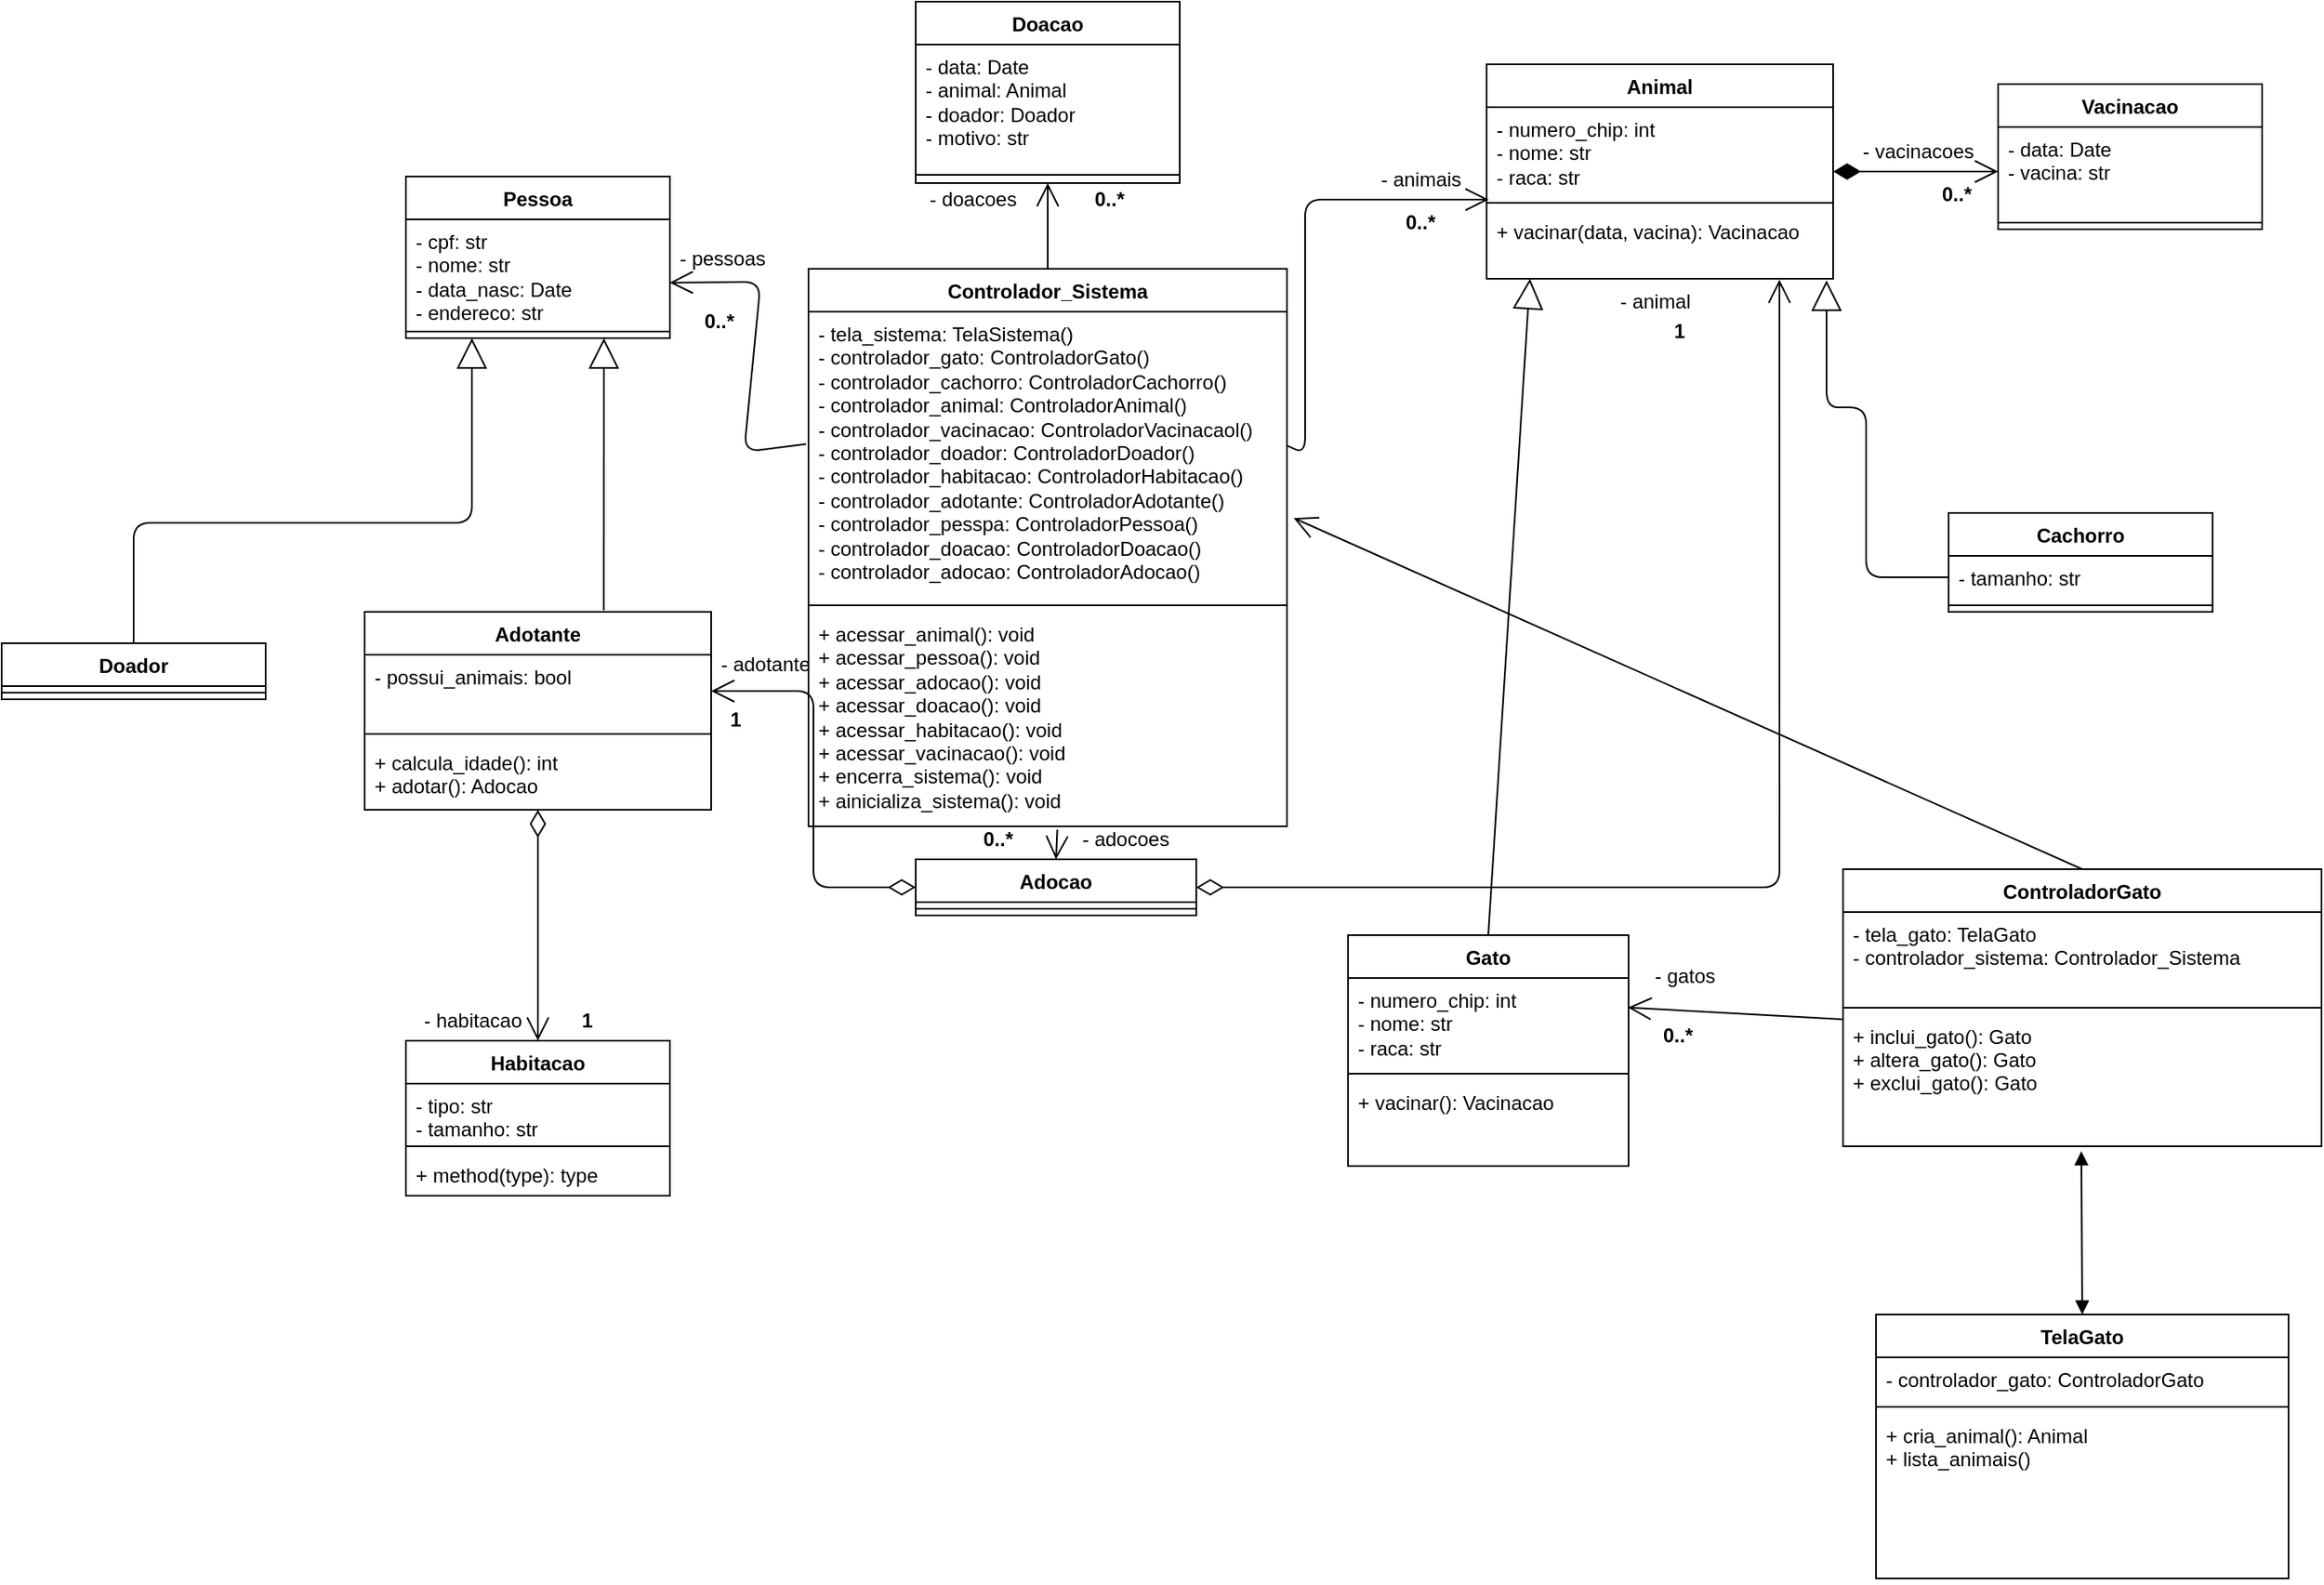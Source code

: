 <mxfile version="25.0.3">
  <diagram id="C5RBs43oDa-KdzZeNtuy" name="Page-1">
    <mxGraphModel dx="989" dy="509" grid="1" gridSize="10" guides="1" tooltips="1" connect="1" arrows="1" fold="1" page="1" pageScale="1" pageWidth="1169" pageHeight="827" math="0" shadow="0">
      <root>
        <mxCell id="WIyWlLk6GJQsqaUBKTNV-0" />
        <mxCell id="WIyWlLk6GJQsqaUBKTNV-1" parent="WIyWlLk6GJQsqaUBKTNV-0" />
        <mxCell id="ZOqMEY8nHoL99eGyLQIH-0" value="Controlador_Sistema" style="swimlane;fontStyle=1;align=center;verticalAlign=top;childLayout=stackLayout;horizontal=1;startSize=26;horizontalStack=0;resizeParent=1;resizeParentMax=0;resizeLast=0;collapsible=1;marginBottom=0;whiteSpace=wrap;html=1;" parent="WIyWlLk6GJQsqaUBKTNV-1" vertex="1">
          <mxGeometry x="619" y="336" width="290" height="338" as="geometry" />
        </mxCell>
        <mxCell id="ZOqMEY8nHoL99eGyLQIH-1" value="- tela_sistema: TelaSistema()&lt;br&gt;- controlador_gato: ControladorGato()&lt;br&gt;- controlador_cachorro: ControladorCachorro()&lt;br&gt;- controlador_animal: ControladorAnimal()&lt;br&gt;- controlador_vacinacao: ControladorVacinacaol()&lt;br&gt;- controlador_doador: ControladorDoador()&lt;br&gt;- controlador_habitacao: ControladorHabitacao()&lt;br&gt;- controlador_adotante: ControladorAdotante()&lt;br&gt;- controlador_pesspa: ControladorPessoa()&lt;br&gt;- controlador_doacao: ControladorDoacao()&lt;br&gt;- controlador_adocao: ControladorAdocao()" style="text;strokeColor=none;fillColor=none;align=left;verticalAlign=top;spacingLeft=4;spacingRight=4;overflow=hidden;rotatable=0;points=[[0,0.5],[1,0.5]];portConstraint=eastwest;whiteSpace=wrap;html=1;" parent="ZOqMEY8nHoL99eGyLQIH-0" vertex="1">
          <mxGeometry y="26" width="290" height="174" as="geometry" />
        </mxCell>
        <mxCell id="ZOqMEY8nHoL99eGyLQIH-2" value="" style="line;strokeWidth=1;fillColor=none;align=left;verticalAlign=middle;spacingTop=-1;spacingLeft=3;spacingRight=3;rotatable=0;labelPosition=right;points=[];portConstraint=eastwest;strokeColor=inherit;" parent="ZOqMEY8nHoL99eGyLQIH-0" vertex="1">
          <mxGeometry y="200" width="290" height="8" as="geometry" />
        </mxCell>
        <mxCell id="ZOqMEY8nHoL99eGyLQIH-3" value="+ acessar_animal(): void&lt;br&gt;+ acessar_pessoa(): void&lt;br&gt;+ acessar_adocao(): void&lt;br&gt;+ acessar_doacao(): void&lt;br&gt;+ acessar_habitacao(): void&lt;br&gt;+ acessar_vacinacao(): void&lt;br&gt;+ encerra_sistema(): void&lt;br&gt;+ ainicializa_sistema(): void" style="text;strokeColor=none;fillColor=none;align=left;verticalAlign=top;spacingLeft=4;spacingRight=4;overflow=hidden;rotatable=0;points=[[0,0.5],[1,0.5]];portConstraint=eastwest;whiteSpace=wrap;html=1;" parent="ZOqMEY8nHoL99eGyLQIH-0" vertex="1">
          <mxGeometry y="208" width="290" height="130" as="geometry" />
        </mxCell>
        <mxCell id="ZOqMEY8nHoL99eGyLQIH-4" value="Pessoa" style="swimlane;fontStyle=1;align=center;verticalAlign=top;childLayout=stackLayout;horizontal=1;startSize=26;horizontalStack=0;resizeParent=1;resizeParentMax=0;resizeLast=0;collapsible=1;marginBottom=0;whiteSpace=wrap;html=1;" parent="WIyWlLk6GJQsqaUBKTNV-1" vertex="1">
          <mxGeometry x="375" y="280" width="160" height="98" as="geometry" />
        </mxCell>
        <mxCell id="ZOqMEY8nHoL99eGyLQIH-5" value="- cpf: str&lt;div&gt;- nome: str&lt;br&gt;&lt;/div&gt;&lt;div&gt;- data_nasc: Date&lt;br&gt;&lt;/div&gt;&lt;div&gt;- endereco: str&lt;/div&gt;" style="text;strokeColor=none;fillColor=none;align=left;verticalAlign=top;spacingLeft=4;spacingRight=4;overflow=hidden;rotatable=0;points=[[0,0.5],[1,0.5]];portConstraint=eastwest;whiteSpace=wrap;html=1;" parent="ZOqMEY8nHoL99eGyLQIH-4" vertex="1">
          <mxGeometry y="26" width="160" height="64" as="geometry" />
        </mxCell>
        <mxCell id="ZOqMEY8nHoL99eGyLQIH-6" value="" style="line;strokeWidth=1;fillColor=none;align=left;verticalAlign=middle;spacingTop=-1;spacingLeft=3;spacingRight=3;rotatable=0;labelPosition=right;points=[];portConstraint=eastwest;strokeColor=inherit;" parent="ZOqMEY8nHoL99eGyLQIH-4" vertex="1">
          <mxGeometry y="90" width="160" height="8" as="geometry" />
        </mxCell>
        <mxCell id="ZOqMEY8nHoL99eGyLQIH-8" value="Doacao" style="swimlane;fontStyle=1;align=center;verticalAlign=top;childLayout=stackLayout;horizontal=1;startSize=26;horizontalStack=0;resizeParent=1;resizeParentMax=0;resizeLast=0;collapsible=1;marginBottom=0;whiteSpace=wrap;html=1;" parent="WIyWlLk6GJQsqaUBKTNV-1" vertex="1">
          <mxGeometry x="684" y="174" width="160" height="110" as="geometry" />
        </mxCell>
        <mxCell id="ZOqMEY8nHoL99eGyLQIH-9" value="&lt;span style=&quot;background-color: initial;&quot;&gt;- data: Date&lt;/span&gt;&lt;br&gt;&lt;div&gt;&lt;div&gt;- animal: Animal&lt;br&gt;&lt;/div&gt;&lt;/div&gt;&lt;div&gt;- doador: Doador&lt;/div&gt;&lt;div&gt;- motivo: str&lt;/div&gt;" style="text;strokeColor=none;fillColor=none;align=left;verticalAlign=top;spacingLeft=4;spacingRight=4;overflow=hidden;rotatable=0;points=[[0,0.5],[1,0.5]];portConstraint=eastwest;whiteSpace=wrap;html=1;" parent="ZOqMEY8nHoL99eGyLQIH-8" vertex="1">
          <mxGeometry y="26" width="160" height="74" as="geometry" />
        </mxCell>
        <mxCell id="ZOqMEY8nHoL99eGyLQIH-10" value="" style="line;strokeWidth=1;fillColor=none;align=left;verticalAlign=middle;spacingTop=-1;spacingLeft=3;spacingRight=3;rotatable=0;labelPosition=right;points=[];portConstraint=eastwest;strokeColor=inherit;" parent="ZOqMEY8nHoL99eGyLQIH-8" vertex="1">
          <mxGeometry y="100" width="160" height="10" as="geometry" />
        </mxCell>
        <mxCell id="ZOqMEY8nHoL99eGyLQIH-12" value="Adocao" style="swimlane;fontStyle=1;align=center;verticalAlign=top;childLayout=stackLayout;horizontal=1;startSize=26;horizontalStack=0;resizeParent=1;resizeParentMax=0;resizeLast=0;collapsible=1;marginBottom=0;whiteSpace=wrap;html=1;" parent="WIyWlLk6GJQsqaUBKTNV-1" vertex="1">
          <mxGeometry x="684" y="694" width="170" height="34" as="geometry" />
        </mxCell>
        <mxCell id="ZOqMEY8nHoL99eGyLQIH-14" value="" style="line;strokeWidth=1;fillColor=none;align=left;verticalAlign=middle;spacingTop=-1;spacingLeft=3;spacingRight=3;rotatable=0;labelPosition=right;points=[];portConstraint=eastwest;strokeColor=inherit;" parent="ZOqMEY8nHoL99eGyLQIH-12" vertex="1">
          <mxGeometry y="26" width="170" height="8" as="geometry" />
        </mxCell>
        <mxCell id="ZOqMEY8nHoL99eGyLQIH-16" value="Animal" style="swimlane;fontStyle=1;align=center;verticalAlign=top;childLayout=stackLayout;horizontal=1;startSize=26;horizontalStack=0;resizeParent=1;resizeParentMax=0;resizeLast=0;collapsible=1;marginBottom=0;whiteSpace=wrap;html=1;" parent="WIyWlLk6GJQsqaUBKTNV-1" vertex="1">
          <mxGeometry x="1030" y="212" width="210" height="130" as="geometry" />
        </mxCell>
        <mxCell id="ZOqMEY8nHoL99eGyLQIH-17" value="- numero_chip: int&lt;br&gt;- nome: str&lt;br&gt;&lt;div&gt;- raca: str&lt;br&gt;&lt;/div&gt;" style="text;strokeColor=none;fillColor=none;align=left;verticalAlign=top;spacingLeft=4;spacingRight=4;overflow=hidden;rotatable=0;points=[[0,0.5],[1,0.5]];portConstraint=eastwest;whiteSpace=wrap;html=1;" parent="ZOqMEY8nHoL99eGyLQIH-16" vertex="1">
          <mxGeometry y="26" width="210" height="54" as="geometry" />
        </mxCell>
        <mxCell id="ZOqMEY8nHoL99eGyLQIH-18" value="" style="line;strokeWidth=1;fillColor=none;align=left;verticalAlign=middle;spacingTop=-1;spacingLeft=3;spacingRight=3;rotatable=0;labelPosition=right;points=[];portConstraint=eastwest;strokeColor=inherit;" parent="ZOqMEY8nHoL99eGyLQIH-16" vertex="1">
          <mxGeometry y="80" width="210" height="8" as="geometry" />
        </mxCell>
        <mxCell id="ZOqMEY8nHoL99eGyLQIH-19" value="+ vacinar(data, vacina): Vacinacao" style="text;strokeColor=none;fillColor=none;align=left;verticalAlign=top;spacingLeft=4;spacingRight=4;overflow=hidden;rotatable=0;points=[[0,0.5],[1,0.5]];portConstraint=eastwest;whiteSpace=wrap;html=1;" parent="ZOqMEY8nHoL99eGyLQIH-16" vertex="1">
          <mxGeometry y="88" width="210" height="42" as="geometry" />
        </mxCell>
        <mxCell id="4" value="Cachorro" style="swimlane;fontStyle=1;align=center;verticalAlign=top;childLayout=stackLayout;horizontal=1;startSize=26;horizontalStack=0;resizeParent=1;resizeParentMax=0;resizeLast=0;collapsible=1;marginBottom=0;" parent="WIyWlLk6GJQsqaUBKTNV-1" vertex="1">
          <mxGeometry x="1310" y="484" width="160" height="60" as="geometry" />
        </mxCell>
        <mxCell id="5" value="- tamanho: str" style="text;strokeColor=none;fillColor=none;align=left;verticalAlign=top;spacingLeft=4;spacingRight=4;overflow=hidden;rotatable=0;points=[[0,0.5],[1,0.5]];portConstraint=eastwest;" parent="4" vertex="1">
          <mxGeometry y="26" width="160" height="26" as="geometry" />
        </mxCell>
        <mxCell id="6" value="" style="line;strokeWidth=1;fillColor=none;align=left;verticalAlign=middle;spacingTop=-1;spacingLeft=3;spacingRight=3;rotatable=0;labelPosition=right;points=[];portConstraint=eastwest;strokeColor=inherit;" parent="4" vertex="1">
          <mxGeometry y="52" width="160" height="8" as="geometry" />
        </mxCell>
        <mxCell id="8" value="" style="endArrow=block;endSize=16;endFill=0;html=1;exitX=0.5;exitY=0;exitDx=0;exitDy=0;entryX=0.125;entryY=1;entryDx=0;entryDy=0;entryPerimeter=0;" parent="WIyWlLk6GJQsqaUBKTNV-1" source="86" target="ZOqMEY8nHoL99eGyLQIH-19" edge="1">
          <mxGeometry x="0.001" width="160" relative="1" as="geometry">
            <mxPoint x="1047" y="484" as="sourcePoint" />
            <mxPoint x="1070" y="354" as="targetPoint" />
            <Array as="points" />
            <mxPoint as="offset" />
          </mxGeometry>
        </mxCell>
        <mxCell id="9" value="" style="endArrow=block;endSize=16;endFill=0;html=1;exitX=0;exitY=0.5;exitDx=0;exitDy=0;entryX=0.981;entryY=1.024;entryDx=0;entryDy=0;entryPerimeter=0;" parent="WIyWlLk6GJQsqaUBKTNV-1" source="5" target="ZOqMEY8nHoL99eGyLQIH-19" edge="1">
          <mxGeometry width="160" relative="1" as="geometry">
            <mxPoint x="1210" y="144" as="sourcePoint" />
            <mxPoint x="1150" y="394" as="targetPoint" />
            <Array as="points">
              <mxPoint x="1260" y="523" />
              <mxPoint x="1260" y="420" />
              <mxPoint x="1236" y="420" />
            </Array>
          </mxGeometry>
        </mxCell>
        <mxCell id="18" value="Adotante" style="swimlane;fontStyle=1;align=center;verticalAlign=top;childLayout=stackLayout;horizontal=1;startSize=26;horizontalStack=0;resizeParent=1;resizeParentMax=0;resizeLast=0;collapsible=1;marginBottom=0;" parent="WIyWlLk6GJQsqaUBKTNV-1" vertex="1">
          <mxGeometry x="350" y="544" width="210" height="120" as="geometry" />
        </mxCell>
        <mxCell id="19" value="- possui_animais: bool" style="text;strokeColor=none;fillColor=none;align=left;verticalAlign=top;spacingLeft=4;spacingRight=4;overflow=hidden;rotatable=0;points=[[0,0.5],[1,0.5]];portConstraint=eastwest;" parent="18" vertex="1">
          <mxGeometry y="26" width="210" height="44" as="geometry" />
        </mxCell>
        <mxCell id="20" value="" style="line;strokeWidth=1;fillColor=none;align=left;verticalAlign=middle;spacingTop=-1;spacingLeft=3;spacingRight=3;rotatable=0;labelPosition=right;points=[];portConstraint=eastwest;strokeColor=inherit;" parent="18" vertex="1">
          <mxGeometry y="70" width="210" height="8" as="geometry" />
        </mxCell>
        <mxCell id="21" value="+ calcula_idade(): int&#xa;+ adotar(): Adocao" style="text;strokeColor=none;fillColor=none;align=left;verticalAlign=top;spacingLeft=4;spacingRight=4;overflow=hidden;rotatable=0;points=[[0,0.5],[1,0.5]];portConstraint=eastwest;" parent="18" vertex="1">
          <mxGeometry y="78" width="210" height="42" as="geometry" />
        </mxCell>
        <mxCell id="23" value="" style="endArrow=block;endSize=16;endFill=0;html=1;exitX=0.69;exitY=-0.007;exitDx=0;exitDy=0;entryX=0.75;entryY=1;entryDx=0;entryDy=0;exitPerimeter=0;" parent="WIyWlLk6GJQsqaUBKTNV-1" source="18" target="ZOqMEY8nHoL99eGyLQIH-4" edge="1">
          <mxGeometry width="160" relative="1" as="geometry">
            <mxPoint x="606" y="522.98" as="sourcePoint" />
            <mxPoint x="454.04" y="430" as="targetPoint" />
          </mxGeometry>
        </mxCell>
        <mxCell id="24" value="Vacinacao" style="swimlane;fontStyle=1;align=center;verticalAlign=top;childLayout=stackLayout;horizontal=1;startSize=26;horizontalStack=0;resizeParent=1;resizeParentMax=0;resizeLast=0;collapsible=1;marginBottom=0;" parent="WIyWlLk6GJQsqaUBKTNV-1" vertex="1">
          <mxGeometry x="1340" y="224" width="160" height="88" as="geometry" />
        </mxCell>
        <mxCell id="25" value="- data: Date&#xa;- vacina: str" style="text;strokeColor=none;fillColor=none;align=left;verticalAlign=top;spacingLeft=4;spacingRight=4;overflow=hidden;rotatable=0;points=[[0,0.5],[1,0.5]];portConstraint=eastwest;" parent="24" vertex="1">
          <mxGeometry y="26" width="160" height="54" as="geometry" />
        </mxCell>
        <mxCell id="26" value="" style="line;strokeWidth=1;fillColor=none;align=left;verticalAlign=middle;spacingTop=-1;spacingLeft=3;spacingRight=3;rotatable=0;labelPosition=right;points=[];portConstraint=eastwest;strokeColor=inherit;" parent="24" vertex="1">
          <mxGeometry y="80" width="160" height="8" as="geometry" />
        </mxCell>
        <mxCell id="29" value="- animal" style="text;strokeColor=none;fillColor=none;align=left;verticalAlign=top;spacingLeft=4;spacingRight=4;overflow=hidden;rotatable=0;points=[[0,0.5],[1,0.5]];portConstraint=eastwest;" parent="WIyWlLk6GJQsqaUBKTNV-1" vertex="1">
          <mxGeometry x="1105" y="342" width="57" height="26" as="geometry" />
        </mxCell>
        <mxCell id="30" value="Habitacao" style="swimlane;fontStyle=1;align=center;verticalAlign=top;childLayout=stackLayout;horizontal=1;startSize=26;horizontalStack=0;resizeParent=1;resizeParentMax=0;resizeLast=0;collapsible=1;marginBottom=0;" parent="WIyWlLk6GJQsqaUBKTNV-1" vertex="1">
          <mxGeometry x="375" y="804" width="160" height="94" as="geometry" />
        </mxCell>
        <mxCell id="31" value="- tipo: str&#xa;- tamanho: str" style="text;strokeColor=none;fillColor=none;align=left;verticalAlign=top;spacingLeft=4;spacingRight=4;overflow=hidden;rotatable=0;points=[[0,0.5],[1,0.5]];portConstraint=eastwest;" parent="30" vertex="1">
          <mxGeometry y="26" width="160" height="34" as="geometry" />
        </mxCell>
        <mxCell id="32" value="" style="line;strokeWidth=1;fillColor=none;align=left;verticalAlign=middle;spacingTop=-1;spacingLeft=3;spacingRight=3;rotatable=0;labelPosition=right;points=[];portConstraint=eastwest;strokeColor=inherit;" parent="30" vertex="1">
          <mxGeometry y="60" width="160" height="8" as="geometry" />
        </mxCell>
        <mxCell id="33" value="+ method(type): type" style="text;strokeColor=none;fillColor=none;align=left;verticalAlign=top;spacingLeft=4;spacingRight=4;overflow=hidden;rotatable=0;points=[[0,0.5],[1,0.5]];portConstraint=eastwest;" parent="30" vertex="1">
          <mxGeometry y="68" width="160" height="26" as="geometry" />
        </mxCell>
        <mxCell id="34" value="Doador" style="swimlane;fontStyle=1;align=center;verticalAlign=top;childLayout=stackLayout;horizontal=1;startSize=26;horizontalStack=0;resizeParent=1;resizeParentMax=0;resizeLast=0;collapsible=1;marginBottom=0;" parent="WIyWlLk6GJQsqaUBKTNV-1" vertex="1">
          <mxGeometry x="130" y="563" width="160" height="34" as="geometry" />
        </mxCell>
        <mxCell id="36" value="" style="line;strokeWidth=1;fillColor=none;align=left;verticalAlign=middle;spacingTop=-1;spacingLeft=3;spacingRight=3;rotatable=0;labelPosition=right;points=[];portConstraint=eastwest;strokeColor=inherit;" parent="34" vertex="1">
          <mxGeometry y="26" width="160" height="8" as="geometry" />
        </mxCell>
        <mxCell id="40" value="" style="endArrow=open;endFill=1;endSize=12;html=1;entryX=0.006;entryY=1.037;entryDx=0;entryDy=0;entryPerimeter=0;exitX=0.999;exitY=0.466;exitDx=0;exitDy=0;exitPerimeter=0;" parent="WIyWlLk6GJQsqaUBKTNV-1" source="ZOqMEY8nHoL99eGyLQIH-1" target="ZOqMEY8nHoL99eGyLQIH-17" edge="1">
          <mxGeometry width="160" relative="1" as="geometry">
            <mxPoint x="870" y="460" as="sourcePoint" />
            <mxPoint x="1340" y="294" as="targetPoint" />
            <Array as="points">
              <mxPoint x="920" y="448" />
              <mxPoint x="920" y="294" />
            </Array>
          </mxGeometry>
        </mxCell>
        <mxCell id="41" value="- animais" style="text;strokeColor=none;fillColor=none;align=left;verticalAlign=top;spacingLeft=4;spacingRight=4;overflow=hidden;rotatable=0;points=[[0,0.5],[1,0.5]];portConstraint=eastwest;" parent="WIyWlLk6GJQsqaUBKTNV-1" vertex="1">
          <mxGeometry x="960" y="268" width="60" height="26" as="geometry" />
        </mxCell>
        <mxCell id="43" value="0..*" style="text;align=center;fontStyle=1;verticalAlign=middle;spacingLeft=3;spacingRight=3;strokeColor=none;rotatable=0;points=[[0,0.5],[1,0.5]];portConstraint=eastwest;" parent="WIyWlLk6GJQsqaUBKTNV-1" vertex="1">
          <mxGeometry x="950" y="294" width="80" height="26" as="geometry" />
        </mxCell>
        <mxCell id="45" value="" style="endArrow=block;endSize=16;endFill=0;html=1;exitX=0.5;exitY=0;exitDx=0;exitDy=0;entryX=0.25;entryY=1;entryDx=0;entryDy=0;" parent="WIyWlLk6GJQsqaUBKTNV-1" source="34" target="ZOqMEY8nHoL99eGyLQIH-4" edge="1">
          <mxGeometry width="160" relative="1" as="geometry">
            <mxPoint x="480" y="214" as="sourcePoint" />
            <mxPoint x="399.64" y="429.2" as="targetPoint" />
            <Array as="points">
              <mxPoint x="210" y="490" />
              <mxPoint x="415" y="490" />
            </Array>
          </mxGeometry>
        </mxCell>
        <mxCell id="52" value="" style="endArrow=open;endFill=1;endSize=12;html=1;entryX=0.999;entryY=0.599;entryDx=0;entryDy=0;entryPerimeter=0;exitX=-0.005;exitY=0.461;exitDx=0;exitDy=0;exitPerimeter=0;" parent="WIyWlLk6GJQsqaUBKTNV-1" source="ZOqMEY8nHoL99eGyLQIH-1" target="ZOqMEY8nHoL99eGyLQIH-5" edge="1">
          <mxGeometry width="160" relative="1" as="geometry">
            <mxPoint x="650" y="460" as="sourcePoint" />
            <mxPoint x="810" y="424" as="targetPoint" />
            <Array as="points">
              <mxPoint x="580" y="447" />
              <mxPoint x="590" y="344" />
            </Array>
          </mxGeometry>
        </mxCell>
        <mxCell id="53" value="- pessoas" style="text;strokeColor=none;fillColor=none;align=left;verticalAlign=top;spacingLeft=4;spacingRight=4;overflow=hidden;rotatable=0;points=[[0,0.5],[1,0.5]];portConstraint=eastwest;" parent="WIyWlLk6GJQsqaUBKTNV-1" vertex="1">
          <mxGeometry x="535" y="316" width="75" height="26" as="geometry" />
        </mxCell>
        <mxCell id="54" value="0..*" style="text;align=center;fontStyle=1;verticalAlign=middle;spacingLeft=3;spacingRight=3;strokeColor=none;rotatable=0;points=[[0,0.5],[1,0.5]];portConstraint=eastwest;" parent="WIyWlLk6GJQsqaUBKTNV-1" vertex="1">
          <mxGeometry x="525" y="354" width="80" height="26" as="geometry" />
        </mxCell>
        <mxCell id="55" value="" style="endArrow=open;endFill=1;endSize=12;html=1;entryX=0.5;entryY=1.057;entryDx=0;entryDy=0;entryPerimeter=0;exitX=0.5;exitY=0;exitDx=0;exitDy=0;exitPerimeter=0;" parent="WIyWlLk6GJQsqaUBKTNV-1" source="ZOqMEY8nHoL99eGyLQIH-0" edge="1">
          <mxGeometry width="160" relative="1" as="geometry">
            <mxPoint x="730" y="344" as="sourcePoint" />
            <mxPoint x="764" y="283.99" as="targetPoint" />
          </mxGeometry>
        </mxCell>
        <mxCell id="56" value="" style="endArrow=open;endFill=1;endSize=12;html=1;entryX=0.5;entryY=0;entryDx=0;entryDy=0;exitX=0.52;exitY=1.016;exitDx=0;exitDy=0;exitPerimeter=0;" parent="WIyWlLk6GJQsqaUBKTNV-1" source="ZOqMEY8nHoL99eGyLQIH-3" target="ZOqMEY8nHoL99eGyLQIH-12" edge="1">
          <mxGeometry width="160" relative="1" as="geometry">
            <mxPoint x="720" y="604.01" as="sourcePoint" />
            <mxPoint x="760" y="534" as="targetPoint" />
          </mxGeometry>
        </mxCell>
        <mxCell id="57" value="- adocoes" style="text;strokeColor=none;fillColor=none;align=left;verticalAlign=top;spacingLeft=4;spacingRight=4;overflow=hidden;rotatable=0;points=[[0,0.5],[1,0.5]];portConstraint=eastwest;" parent="WIyWlLk6GJQsqaUBKTNV-1" vertex="1">
          <mxGeometry x="779" y="668" width="75" height="26" as="geometry" />
        </mxCell>
        <mxCell id="58" value="0..*" style="text;align=center;fontStyle=1;verticalAlign=middle;spacingLeft=3;spacingRight=3;strokeColor=none;rotatable=0;points=[[0,0.5],[1,0.5]];portConstraint=eastwest;" parent="WIyWlLk6GJQsqaUBKTNV-1" vertex="1">
          <mxGeometry x="694" y="668" width="80" height="26" as="geometry" />
        </mxCell>
        <mxCell id="59" value="0..*" style="text;align=center;fontStyle=1;verticalAlign=middle;spacingLeft=3;spacingRight=3;strokeColor=none;rotatable=0;points=[[0,0.5],[1,0.5]];portConstraint=eastwest;" parent="WIyWlLk6GJQsqaUBKTNV-1" vertex="1">
          <mxGeometry x="761.5" y="280" width="80" height="26" as="geometry" />
        </mxCell>
        <mxCell id="60" value="- doacoes" style="text;strokeColor=none;fillColor=none;align=left;verticalAlign=top;spacingLeft=4;spacingRight=4;overflow=hidden;rotatable=0;points=[[0,0.5],[1,0.5]];portConstraint=eastwest;" parent="WIyWlLk6GJQsqaUBKTNV-1" vertex="1">
          <mxGeometry x="686.5" y="280" width="75" height="26" as="geometry" />
        </mxCell>
        <mxCell id="61" value="1" style="text;align=center;fontStyle=1;verticalAlign=middle;spacingLeft=3;spacingRight=3;strokeColor=none;rotatable=0;points=[[0,0.5],[1,0.5]];portConstraint=eastwest;" parent="WIyWlLk6GJQsqaUBKTNV-1" vertex="1">
          <mxGeometry x="1132" y="360" width="30" height="26" as="geometry" />
        </mxCell>
        <mxCell id="67" value="- adotante" style="text;strokeColor=none;fillColor=none;align=left;verticalAlign=top;spacingLeft=4;spacingRight=4;overflow=hidden;rotatable=0;points=[[0,0.5],[1,0.5]];portConstraint=eastwest;" parent="WIyWlLk6GJQsqaUBKTNV-1" vertex="1">
          <mxGeometry x="560" y="562" width="75" height="26" as="geometry" />
        </mxCell>
        <mxCell id="68" value="1" style="text;align=center;fontStyle=1;verticalAlign=middle;spacingLeft=3;spacingRight=3;strokeColor=none;rotatable=0;points=[[0,0.5],[1,0.5]];portConstraint=eastwest;" parent="WIyWlLk6GJQsqaUBKTNV-1" vertex="1">
          <mxGeometry x="560" y="597" width="30" height="23" as="geometry" />
        </mxCell>
        <mxCell id="74" value="" style="endArrow=open;html=1;endSize=12;startArrow=diamondThin;startSize=14;startFill=0;edgeStyle=orthogonalEdgeStyle;align=left;verticalAlign=bottom;exitX=0;exitY=0.5;exitDx=0;exitDy=0;entryX=1;entryY=0.5;entryDx=0;entryDy=0;" parent="WIyWlLk6GJQsqaUBKTNV-1" source="ZOqMEY8nHoL99eGyLQIH-12" target="19" edge="1">
          <mxGeometry x="-1" y="3" relative="1" as="geometry">
            <mxPoint x="630" y="730" as="sourcePoint" />
            <mxPoint x="610" y="610" as="targetPoint" />
          </mxGeometry>
        </mxCell>
        <mxCell id="75" value="" style="endArrow=open;html=1;endSize=12;startArrow=diamondThin;startSize=14;startFill=0;edgeStyle=orthogonalEdgeStyle;align=left;verticalAlign=bottom;exitX=1;exitY=0.5;exitDx=0;exitDy=0;entryX=0.845;entryY=1.013;entryDx=0;entryDy=0;entryPerimeter=0;" parent="WIyWlLk6GJQsqaUBKTNV-1" source="ZOqMEY8nHoL99eGyLQIH-12" target="ZOqMEY8nHoL99eGyLQIH-19" edge="1">
          <mxGeometry x="-1" y="3" relative="1" as="geometry">
            <mxPoint x="960" y="680" as="sourcePoint" />
            <mxPoint x="1120" y="680" as="targetPoint" />
          </mxGeometry>
        </mxCell>
        <mxCell id="76" value="- vacinacoes" style="text;strokeColor=none;fillColor=none;align=left;verticalAlign=top;spacingLeft=4;spacingRight=4;overflow=hidden;rotatable=0;points=[[0,0.5],[1,0.5]];portConstraint=eastwest;" parent="WIyWlLk6GJQsqaUBKTNV-1" vertex="1">
          <mxGeometry x="1252" y="251" width="80" height="26" as="geometry" />
        </mxCell>
        <mxCell id="77" value="0..*" style="text;align=center;fontStyle=1;verticalAlign=middle;spacingLeft=3;spacingRight=3;strokeColor=none;rotatable=0;points=[[0,0.5],[1,0.5]];portConstraint=eastwest;" parent="WIyWlLk6GJQsqaUBKTNV-1" vertex="1">
          <mxGeometry x="1290" y="277" width="50" height="26" as="geometry" />
        </mxCell>
        <mxCell id="78" value="" style="endArrow=open;html=1;endSize=12;startArrow=diamondThin;startSize=14;startFill=0;edgeStyle=orthogonalEdgeStyle;align=left;verticalAlign=bottom;exitX=0.5;exitY=1;exitDx=0;exitDy=0;entryX=0.5;entryY=0;entryDx=0;entryDy=0;" parent="WIyWlLk6GJQsqaUBKTNV-1" source="18" target="30" edge="1">
          <mxGeometry x="-1" y="3" relative="1" as="geometry">
            <mxPoint x="520" y="750" as="sourcePoint" />
            <mxPoint x="410" y="780" as="targetPoint" />
          </mxGeometry>
        </mxCell>
        <mxCell id="79" value="- habitacao" style="text;strokeColor=none;fillColor=none;align=left;verticalAlign=top;spacingLeft=4;spacingRight=4;overflow=hidden;rotatable=0;points=[[0,0.5],[1,0.5]];portConstraint=eastwest;" parent="WIyWlLk6GJQsqaUBKTNV-1" vertex="1">
          <mxGeometry x="380" y="778" width="75" height="26" as="geometry" />
        </mxCell>
        <mxCell id="80" value="1" style="text;align=center;fontStyle=1;verticalAlign=middle;spacingLeft=3;spacingRight=3;strokeColor=none;rotatable=0;points=[[0,0.5],[1,0.5]];portConstraint=eastwest;" parent="WIyWlLk6GJQsqaUBKTNV-1" vertex="1">
          <mxGeometry x="470" y="779.5" width="30" height="23" as="geometry" />
        </mxCell>
        <mxCell id="81" value="" style="endArrow=open;html=1;endSize=12;startArrow=diamondThin;startSize=14;startFill=1;edgeStyle=orthogonalEdgeStyle;align=left;verticalAlign=bottom;exitX=1;exitY=0.5;exitDx=0;exitDy=0;entryX=0;entryY=0.5;entryDx=0;entryDy=0;" parent="WIyWlLk6GJQsqaUBKTNV-1" source="ZOqMEY8nHoL99eGyLQIH-16" target="25" edge="1">
          <mxGeometry x="-1" y="3" relative="1" as="geometry">
            <mxPoint x="1190" y="276.26" as="sourcePoint" />
            <mxPoint x="1330" y="276" as="targetPoint" />
          </mxGeometry>
        </mxCell>
        <mxCell id="82" value="TelaGato" style="swimlane;fontStyle=1;align=center;verticalAlign=top;childLayout=stackLayout;horizontal=1;startSize=26;horizontalStack=0;resizeParent=1;resizeParentMax=0;resizeLast=0;collapsible=1;marginBottom=0;" parent="WIyWlLk6GJQsqaUBKTNV-1" vertex="1">
          <mxGeometry x="1266" y="970" width="250" height="160" as="geometry" />
        </mxCell>
        <mxCell id="83" value="- controlador_gato: ControladorGato" style="text;strokeColor=none;fillColor=none;align=left;verticalAlign=top;spacingLeft=4;spacingRight=4;overflow=hidden;rotatable=0;points=[[0,0.5],[1,0.5]];portConstraint=eastwest;" parent="82" vertex="1">
          <mxGeometry y="26" width="250" height="26" as="geometry" />
        </mxCell>
        <mxCell id="84" value="" style="line;strokeWidth=1;fillColor=none;align=left;verticalAlign=middle;spacingTop=-1;spacingLeft=3;spacingRight=3;rotatable=0;labelPosition=right;points=[];portConstraint=eastwest;strokeColor=inherit;" parent="82" vertex="1">
          <mxGeometry y="52" width="250" height="8" as="geometry" />
        </mxCell>
        <mxCell id="85" value="+ cria_animal(): Animal&#xa;+ lista_animais()" style="text;strokeColor=none;fillColor=none;align=left;verticalAlign=top;spacingLeft=4;spacingRight=4;overflow=hidden;rotatable=0;points=[[0,0.5],[1,0.5]];portConstraint=eastwest;" parent="82" vertex="1">
          <mxGeometry y="60" width="250" height="100" as="geometry" />
        </mxCell>
        <mxCell id="86" value="Gato" style="swimlane;fontStyle=1;align=center;verticalAlign=top;childLayout=stackLayout;horizontal=1;startSize=26;horizontalStack=0;resizeParent=1;resizeParentMax=0;resizeLast=0;collapsible=1;marginBottom=0;whiteSpace=wrap;html=1;" parent="WIyWlLk6GJQsqaUBKTNV-1" vertex="1">
          <mxGeometry x="946" y="740" width="170" height="140" as="geometry" />
        </mxCell>
        <mxCell id="87" value="- numero_chip: int&lt;br&gt;- nome: str&lt;br&gt;&lt;div&gt;- raca: str&lt;/div&gt;" style="text;strokeColor=none;fillColor=none;align=left;verticalAlign=top;spacingLeft=4;spacingRight=4;overflow=hidden;rotatable=0;points=[[0,0.5],[1,0.5]];portConstraint=eastwest;whiteSpace=wrap;html=1;" parent="86" vertex="1">
          <mxGeometry y="26" width="170" height="54" as="geometry" />
        </mxCell>
        <mxCell id="88" value="" style="line;strokeWidth=1;fillColor=none;align=left;verticalAlign=middle;spacingTop=-1;spacingLeft=3;spacingRight=3;rotatable=0;labelPosition=right;points=[];portConstraint=eastwest;strokeColor=inherit;" parent="86" vertex="1">
          <mxGeometry y="80" width="170" height="8" as="geometry" />
        </mxCell>
        <mxCell id="89" value="+ vacinar(): Vacinacao" style="text;strokeColor=none;fillColor=none;align=left;verticalAlign=top;spacingLeft=4;spacingRight=4;overflow=hidden;rotatable=0;points=[[0,0.5],[1,0.5]];portConstraint=eastwest;whiteSpace=wrap;html=1;" parent="86" vertex="1">
          <mxGeometry y="88" width="170" height="52" as="geometry" />
        </mxCell>
        <mxCell id="90" value="" style="endArrow=open;endFill=1;endSize=12;html=1;entryX=0.998;entryY=0.33;entryDx=0;entryDy=0;entryPerimeter=0;exitX=-0.002;exitY=0.038;exitDx=0;exitDy=0;exitPerimeter=0;" parent="WIyWlLk6GJQsqaUBKTNV-1" source="96" target="87" edge="1">
          <mxGeometry width="160" relative="1" as="geometry">
            <mxPoint x="1235.92" y="783.81" as="sourcePoint" />
            <mxPoint x="1316" y="880" as="targetPoint" />
          </mxGeometry>
        </mxCell>
        <mxCell id="91" value="- gatos" style="text;strokeColor=none;fillColor=none;align=left;verticalAlign=top;spacingLeft=4;spacingRight=4;overflow=hidden;rotatable=0;points=[[0,0.5],[1,0.5]];portConstraint=eastwest;" parent="WIyWlLk6GJQsqaUBKTNV-1" vertex="1">
          <mxGeometry x="1126" y="751" width="75" height="26" as="geometry" />
        </mxCell>
        <mxCell id="92" value="0..*" style="text;align=center;fontStyle=1;verticalAlign=middle;spacingLeft=3;spacingRight=3;strokeColor=none;rotatable=0;points=[[0,0.5],[1,0.5]];portConstraint=eastwest;" parent="WIyWlLk6GJQsqaUBKTNV-1" vertex="1">
          <mxGeometry x="1106" y="787" width="80" height="26" as="geometry" />
        </mxCell>
        <mxCell id="93" value="ControladorGato" style="swimlane;fontStyle=1;align=center;verticalAlign=top;childLayout=stackLayout;horizontal=1;startSize=26;horizontalStack=0;resizeParent=1;resizeParentMax=0;resizeLast=0;collapsible=1;marginBottom=0;" parent="WIyWlLk6GJQsqaUBKTNV-1" vertex="1">
          <mxGeometry x="1246" y="700" width="290" height="168" as="geometry" />
        </mxCell>
        <mxCell id="94" value="- tela_gato: TelaGato&#xa;- controlador_sistema: Controlador_Sistema" style="text;strokeColor=none;fillColor=none;align=left;verticalAlign=top;spacingLeft=4;spacingRight=4;overflow=hidden;rotatable=0;points=[[0,0.5],[1,0.5]];portConstraint=eastwest;" parent="93" vertex="1">
          <mxGeometry y="26" width="290" height="54" as="geometry" />
        </mxCell>
        <mxCell id="95" value="" style="line;strokeWidth=1;fillColor=none;align=left;verticalAlign=middle;spacingTop=-1;spacingLeft=3;spacingRight=3;rotatable=0;labelPosition=right;points=[];portConstraint=eastwest;strokeColor=inherit;" parent="93" vertex="1">
          <mxGeometry y="80" width="290" height="8" as="geometry" />
        </mxCell>
        <mxCell id="96" value="+ inclui_gato(): Gato&#xa;+ altera_gato(): Gato&#xa;+ exclui_gato(): Gato" style="text;strokeColor=none;fillColor=none;align=left;verticalAlign=top;spacingLeft=4;spacingRight=4;overflow=hidden;rotatable=0;points=[[0,0.5],[1,0.5]];portConstraint=eastwest;" parent="93" vertex="1">
          <mxGeometry y="88" width="290" height="80" as="geometry" />
        </mxCell>
        <mxCell id="97" value="" style="endArrow=block;startArrow=block;endFill=1;startFill=1;html=1;entryX=0.498;entryY=1.038;entryDx=0;entryDy=0;entryPerimeter=0;exitX=0.5;exitY=0;exitDx=0;exitDy=0;" parent="WIyWlLk6GJQsqaUBKTNV-1" source="82" target="96" edge="1">
          <mxGeometry width="160" relative="1" as="geometry">
            <mxPoint x="1066" y="930" as="sourcePoint" />
            <mxPoint x="1226" y="930" as="targetPoint" />
          </mxGeometry>
        </mxCell>
        <mxCell id="98" value="" style="endArrow=open;endFill=1;endSize=12;html=1;entryX=1.014;entryY=0.719;entryDx=0;entryDy=0;exitX=0.5;exitY=0;exitDx=0;exitDy=0;entryPerimeter=0;" parent="WIyWlLk6GJQsqaUBKTNV-1" source="93" target="ZOqMEY8nHoL99eGyLQIH-1" edge="1">
          <mxGeometry width="160" relative="1" as="geometry">
            <mxPoint x="1230" y="590" as="sourcePoint" />
            <mxPoint x="1070" y="590" as="targetPoint" />
          </mxGeometry>
        </mxCell>
      </root>
    </mxGraphModel>
  </diagram>
</mxfile>
